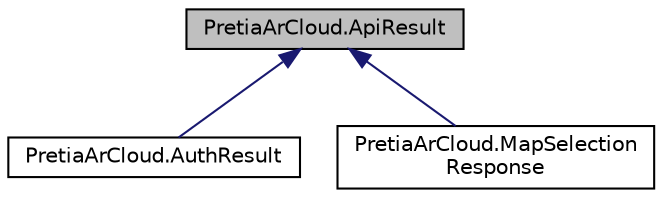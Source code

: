 digraph "PretiaArCloud.ApiResult"
{
 // LATEX_PDF_SIZE
  edge [fontname="Helvetica",fontsize="10",labelfontname="Helvetica",labelfontsize="10"];
  node [fontname="Helvetica",fontsize="10",shape=record];
  Node1 [label="PretiaArCloud.ApiResult",height=0.2,width=0.4,color="black", fillcolor="grey75", style="filled", fontcolor="black",tooltip=" "];
  Node1 -> Node2 [dir="back",color="midnightblue",fontsize="10",style="solid",fontname="Helvetica"];
  Node2 [label="PretiaArCloud.AuthResult",height=0.2,width=0.4,color="black", fillcolor="white", style="filled",URL="$classPretiaArCloud_1_1AuthResult.html",tooltip=" "];
  Node1 -> Node3 [dir="back",color="midnightblue",fontsize="10",style="solid",fontname="Helvetica"];
  Node3 [label="PretiaArCloud.MapSelection\lResponse",height=0.2,width=0.4,color="black", fillcolor="white", style="filled",URL="$classPretiaArCloud_1_1MapSelectionResponse.html",tooltip=" "];
}
